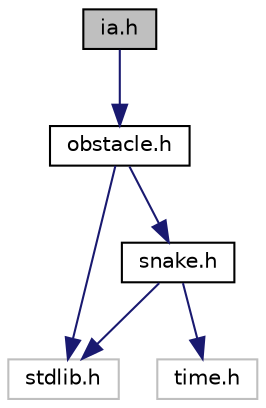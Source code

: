 digraph "ia.h"
{
  edge [fontname="Helvetica",fontsize="10",labelfontname="Helvetica",labelfontsize="10"];
  node [fontname="Helvetica",fontsize="10",shape=record];
  Node1 [label="ia.h",height=0.2,width=0.4,color="black", fillcolor="grey75", style="filled", fontcolor="black"];
  Node1 -> Node2 [color="midnightblue",fontsize="10",style="solid"];
  Node2 [label="obstacle.h",height=0.2,width=0.4,color="black", fillcolor="white", style="filled",URL="$obstacle_8h.html",tooltip="Header du fichier obstacle.c. "];
  Node2 -> Node3 [color="midnightblue",fontsize="10",style="solid"];
  Node3 [label="stdlib.h",height=0.2,width=0.4,color="grey75", fillcolor="white", style="filled"];
  Node2 -> Node4 [color="midnightblue",fontsize="10",style="solid"];
  Node4 [label="snake.h",height=0.2,width=0.4,color="black", fillcolor="white", style="filled",URL="$snake_8h.html",tooltip="Header du fichier snake.c. "];
  Node4 -> Node5 [color="midnightblue",fontsize="10",style="solid"];
  Node5 [label="time.h",height=0.2,width=0.4,color="grey75", fillcolor="white", style="filled"];
  Node4 -> Node3 [color="midnightblue",fontsize="10",style="solid"];
}
